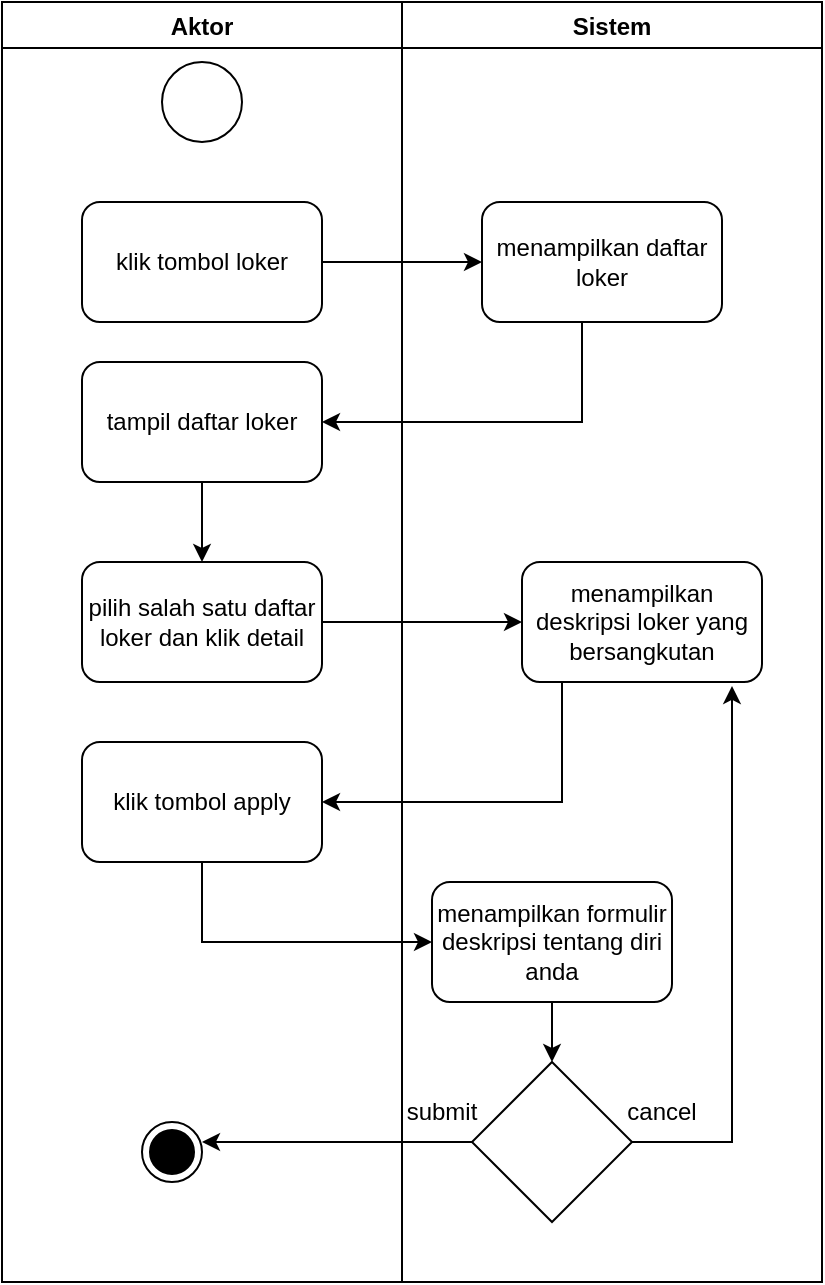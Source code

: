 <mxfile version="20.0.3" type="github">
  <diagram id="KpiHOFt_DvgRvmfZhLTP" name="Page-1">
    <mxGraphModel dx="862" dy="482" grid="1" gridSize="10" guides="1" tooltips="1" connect="1" arrows="1" fold="1" page="1" pageScale="1" pageWidth="850" pageHeight="1100" math="0" shadow="0">
      <root>
        <mxCell id="0" />
        <mxCell id="1" parent="0" />
        <mxCell id="xTLo6UolIWiuNbC8FWZd-1" value="Aktor" style="swimlane;" vertex="1" parent="1">
          <mxGeometry x="190" y="80" width="200" height="640" as="geometry" />
        </mxCell>
        <mxCell id="xTLo6UolIWiuNbC8FWZd-3" value="" style="ellipse;whiteSpace=wrap;html=1;aspect=fixed;" vertex="1" parent="xTLo6UolIWiuNbC8FWZd-1">
          <mxGeometry x="80" y="30" width="40" height="40" as="geometry" />
        </mxCell>
        <mxCell id="xTLo6UolIWiuNbC8FWZd-4" value="klik tombol loker" style="rounded=1;whiteSpace=wrap;html=1;" vertex="1" parent="xTLo6UolIWiuNbC8FWZd-1">
          <mxGeometry x="40" y="100" width="120" height="60" as="geometry" />
        </mxCell>
        <mxCell id="xTLo6UolIWiuNbC8FWZd-15" value="" style="edgeStyle=orthogonalEdgeStyle;rounded=0;orthogonalLoop=1;jettySize=auto;html=1;" edge="1" parent="xTLo6UolIWiuNbC8FWZd-1" source="xTLo6UolIWiuNbC8FWZd-6" target="xTLo6UolIWiuNbC8FWZd-7">
          <mxGeometry relative="1" as="geometry" />
        </mxCell>
        <mxCell id="xTLo6UolIWiuNbC8FWZd-6" value="tampil daftar loker" style="rounded=1;whiteSpace=wrap;html=1;" vertex="1" parent="xTLo6UolIWiuNbC8FWZd-1">
          <mxGeometry x="40" y="180" width="120" height="60" as="geometry" />
        </mxCell>
        <mxCell id="xTLo6UolIWiuNbC8FWZd-7" value="pilih salah satu daftar loker dan klik detail" style="rounded=1;whiteSpace=wrap;html=1;" vertex="1" parent="xTLo6UolIWiuNbC8FWZd-1">
          <mxGeometry x="40" y="280" width="120" height="60" as="geometry" />
        </mxCell>
        <mxCell id="xTLo6UolIWiuNbC8FWZd-12" value="klik tombol apply" style="rounded=1;whiteSpace=wrap;html=1;" vertex="1" parent="xTLo6UolIWiuNbC8FWZd-1">
          <mxGeometry x="40" y="370" width="120" height="60" as="geometry" />
        </mxCell>
        <mxCell id="xTLo6UolIWiuNbC8FWZd-14" value="" style="ellipse;html=1;shape=endState;fillColor=#000000;strokeColor=#000000;" vertex="1" parent="xTLo6UolIWiuNbC8FWZd-1">
          <mxGeometry x="70" y="560" width="30" height="30" as="geometry" />
        </mxCell>
        <mxCell id="xTLo6UolIWiuNbC8FWZd-2" value="Sistem" style="swimlane;" vertex="1" parent="1">
          <mxGeometry x="390" y="80" width="210" height="640" as="geometry" />
        </mxCell>
        <mxCell id="xTLo6UolIWiuNbC8FWZd-5" value="menampilkan daftar loker" style="rounded=1;whiteSpace=wrap;html=1;" vertex="1" parent="xTLo6UolIWiuNbC8FWZd-2">
          <mxGeometry x="40" y="100" width="120" height="60" as="geometry" />
        </mxCell>
        <mxCell id="xTLo6UolIWiuNbC8FWZd-11" value="menampilkan deskripsi loker yang bersangkutan" style="rounded=1;whiteSpace=wrap;html=1;" vertex="1" parent="xTLo6UolIWiuNbC8FWZd-2">
          <mxGeometry x="60" y="280" width="120" height="60" as="geometry" />
        </mxCell>
        <mxCell id="xTLo6UolIWiuNbC8FWZd-24" value="" style="edgeStyle=orthogonalEdgeStyle;rounded=0;orthogonalLoop=1;jettySize=auto;html=1;entryX=0.875;entryY=1.033;entryDx=0;entryDy=0;entryPerimeter=0;" edge="1" parent="xTLo6UolIWiuNbC8FWZd-2" source="xTLo6UolIWiuNbC8FWZd-8" target="xTLo6UolIWiuNbC8FWZd-11">
          <mxGeometry relative="1" as="geometry">
            <mxPoint x="195" y="570" as="targetPoint" />
            <Array as="points">
              <mxPoint x="165" y="570" />
            </Array>
          </mxGeometry>
        </mxCell>
        <mxCell id="xTLo6UolIWiuNbC8FWZd-8" value="" style="rhombus;whiteSpace=wrap;html=1;" vertex="1" parent="xTLo6UolIWiuNbC8FWZd-2">
          <mxGeometry x="35" y="530" width="80" height="80" as="geometry" />
        </mxCell>
        <mxCell id="xTLo6UolIWiuNbC8FWZd-20" value="" style="edgeStyle=orthogonalEdgeStyle;rounded=0;orthogonalLoop=1;jettySize=auto;html=1;" edge="1" parent="xTLo6UolIWiuNbC8FWZd-2" source="xTLo6UolIWiuNbC8FWZd-13" target="xTLo6UolIWiuNbC8FWZd-8">
          <mxGeometry relative="1" as="geometry" />
        </mxCell>
        <mxCell id="xTLo6UolIWiuNbC8FWZd-13" value="menampilkan formulir deskripsi tentang diri anda" style="rounded=1;whiteSpace=wrap;html=1;" vertex="1" parent="xTLo6UolIWiuNbC8FWZd-2">
          <mxGeometry x="15" y="440" width="120" height="60" as="geometry" />
        </mxCell>
        <mxCell id="xTLo6UolIWiuNbC8FWZd-25" value="cancel" style="text;html=1;strokeColor=none;fillColor=none;align=center;verticalAlign=middle;whiteSpace=wrap;rounded=0;" vertex="1" parent="xTLo6UolIWiuNbC8FWZd-2">
          <mxGeometry x="100" y="540" width="60" height="30" as="geometry" />
        </mxCell>
        <mxCell id="xTLo6UolIWiuNbC8FWZd-26" value="submit" style="text;html=1;strokeColor=none;fillColor=none;align=center;verticalAlign=middle;whiteSpace=wrap;rounded=0;" vertex="1" parent="xTLo6UolIWiuNbC8FWZd-2">
          <mxGeometry x="-10" y="540" width="60" height="30" as="geometry" />
        </mxCell>
        <mxCell id="xTLo6UolIWiuNbC8FWZd-9" value="" style="edgeStyle=orthogonalEdgeStyle;rounded=0;orthogonalLoop=1;jettySize=auto;html=1;" edge="1" parent="1" source="xTLo6UolIWiuNbC8FWZd-4" target="xTLo6UolIWiuNbC8FWZd-5">
          <mxGeometry relative="1" as="geometry" />
        </mxCell>
        <mxCell id="xTLo6UolIWiuNbC8FWZd-10" value="" style="edgeStyle=orthogonalEdgeStyle;rounded=0;orthogonalLoop=1;jettySize=auto;html=1;entryX=1;entryY=0.5;entryDx=0;entryDy=0;" edge="1" parent="1" source="xTLo6UolIWiuNbC8FWZd-5" target="xTLo6UolIWiuNbC8FWZd-6">
          <mxGeometry relative="1" as="geometry">
            <Array as="points">
              <mxPoint x="480" y="290" />
            </Array>
          </mxGeometry>
        </mxCell>
        <mxCell id="xTLo6UolIWiuNbC8FWZd-16" value="" style="edgeStyle=orthogonalEdgeStyle;rounded=0;orthogonalLoop=1;jettySize=auto;html=1;" edge="1" parent="1" source="xTLo6UolIWiuNbC8FWZd-7" target="xTLo6UolIWiuNbC8FWZd-11">
          <mxGeometry relative="1" as="geometry" />
        </mxCell>
        <mxCell id="xTLo6UolIWiuNbC8FWZd-18" value="" style="edgeStyle=orthogonalEdgeStyle;rounded=0;orthogonalLoop=1;jettySize=auto;html=1;entryX=1;entryY=0.5;entryDx=0;entryDy=0;" edge="1" parent="1" source="xTLo6UolIWiuNbC8FWZd-11" target="xTLo6UolIWiuNbC8FWZd-12">
          <mxGeometry relative="1" as="geometry">
            <mxPoint x="510" y="500" as="targetPoint" />
            <Array as="points">
              <mxPoint x="470" y="480" />
            </Array>
          </mxGeometry>
        </mxCell>
        <mxCell id="xTLo6UolIWiuNbC8FWZd-19" value="" style="edgeStyle=orthogonalEdgeStyle;rounded=0;orthogonalLoop=1;jettySize=auto;html=1;entryX=0;entryY=0.5;entryDx=0;entryDy=0;" edge="1" parent="1" source="xTLo6UolIWiuNbC8FWZd-12" target="xTLo6UolIWiuNbC8FWZd-13">
          <mxGeometry relative="1" as="geometry">
            <Array as="points">
              <mxPoint x="290" y="550" />
            </Array>
          </mxGeometry>
        </mxCell>
        <mxCell id="xTLo6UolIWiuNbC8FWZd-22" value="" style="edgeStyle=orthogonalEdgeStyle;rounded=0;orthogonalLoop=1;jettySize=auto;html=1;" edge="1" parent="1" source="xTLo6UolIWiuNbC8FWZd-8">
          <mxGeometry relative="1" as="geometry">
            <mxPoint x="290" y="650" as="targetPoint" />
          </mxGeometry>
        </mxCell>
      </root>
    </mxGraphModel>
  </diagram>
</mxfile>
